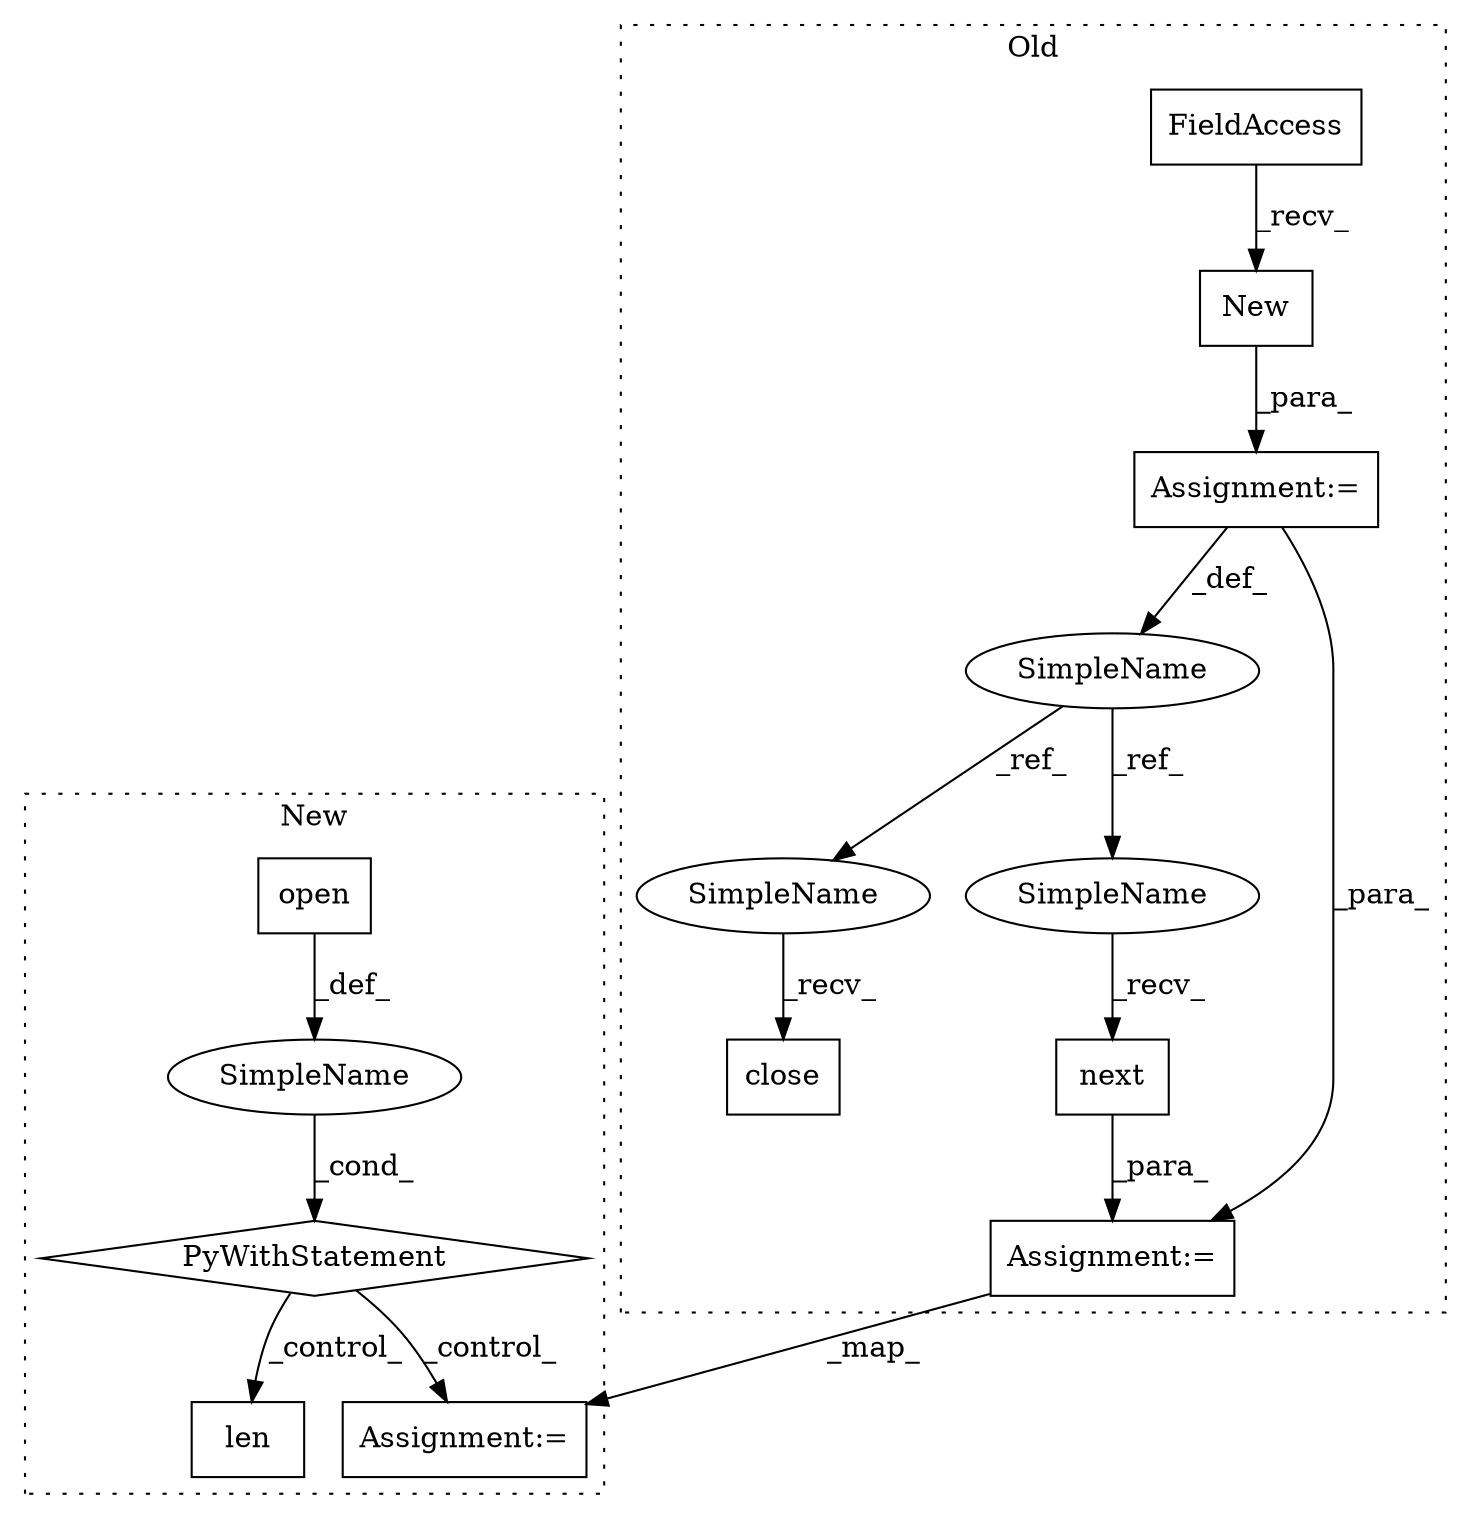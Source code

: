 digraph G {
subgraph cluster0 {
1 [label="next" a="32" s="1656" l="6" shape="box"];
3 [label="SimpleName" a="42" s="1527" l="6" shape="ellipse"];
4 [label="close" a="32" s="1676" l="7" shape="box"];
5 [label="New" a="32" s="1556,1568" l="4,1" shape="box"];
10 [label="Assignment:=" a="7" s="1619" l="2" shape="box"];
11 [label="FieldAccess" a="22" s="1534" l="21" shape="box"];
12 [label="Assignment:=" a="7" s="1533" l="1" shape="box"];
13 [label="SimpleName" a="42" s="1669" l="6" shape="ellipse"];
14 [label="SimpleName" a="42" s="1649" l="6" shape="ellipse"];
label = "Old";
style="dotted";
}
subgraph cluster1 {
2 [label="open" a="32" s="1556,1569" l="5,1" shape="box"];
6 [label="PyWithStatement" a="104" s="1546,1570" l="10,2" shape="diamond"];
7 [label="len" a="32" s="1731,1743" l="4,1" shape="box"];
8 [label="SimpleName" a="42" s="" l="" shape="ellipse"];
9 [label="Assignment:=" a="7" s="1672" l="2" shape="box"];
label = "New";
style="dotted";
}
1 -> 10 [label="_para_"];
2 -> 8 [label="_def_"];
3 -> 14 [label="_ref_"];
3 -> 13 [label="_ref_"];
5 -> 12 [label="_para_"];
6 -> 7 [label="_control_"];
6 -> 9 [label="_control_"];
8 -> 6 [label="_cond_"];
10 -> 9 [label="_map_"];
11 -> 5 [label="_recv_"];
12 -> 10 [label="_para_"];
12 -> 3 [label="_def_"];
13 -> 4 [label="_recv_"];
14 -> 1 [label="_recv_"];
}